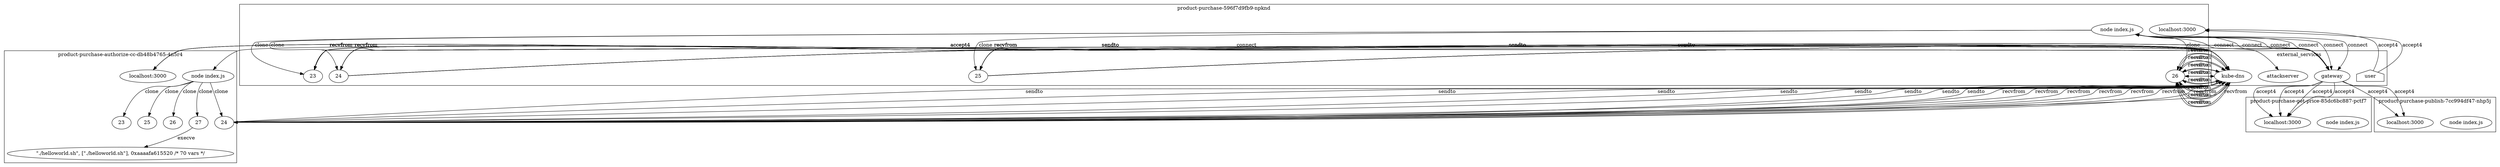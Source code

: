 digraph G {
	subgraph "cluster_ product-purchase-authorize-cc-db48b4765-4n5r4 " {
		label=" product-purchase-authorize-cc-db48b4765-4n5r4 "
		84847 [label="node index.js"]
		"product-purchase-authorize-cc_localhost_3000" [label="localhost:3000"]
		"product-purchase-authorize-cc_localhost_3000" [label="localhost:3000"]
		84847 -> 89735 [label=clone]
		84847 -> 89733 [label=clone]
		84847 -> 89749 [label=clone]
		84847 -> 89743 [label=clone]
		"product-purchase-authorize-cc_localhost_3000" [label="localhost:3000"]
		"product-purchase-authorize-cc_localhost_3000" [label="localhost:3000"]
		84847 -> 90882 [label=clone]
		89735 [label=23]
		89733 [label=24]
		89749 [label=25]
		89743 [label=26]
		90882 [label=27]
		" product-purchase-authorize-cc-db48b4765-4n5r4 _./helloworld.sh" [label="\"./helloworld.sh\", [\"./helloworld.sh\"], 0xaaaafa615520 /* 70 vars */"]
		90882 -> " product-purchase-authorize-cc-db48b4765-4n5r4 _./helloworld.sh" [label=execve]
	}
	subgraph "cluster_ product-purchase-596f7d9fb9-npknd " {
		label=" product-purchase-596f7d9fb9-npknd "
		85793 [label="node index.js"]
		"product-purchase_localhost_3000" [label="localhost:3000"]
		"product-purchase_localhost_3000" [label="localhost:3000"]
		85793 -> 89695 [label=clone]
		85793 -> 89704 [label=clone]
		85793 -> 89698 [label=clone]
		85793 -> 89717 [label=clone]
		89695 [label=23]
		89704 [label=24]
		89698 [label=25]
		89717 [label=26]
	}
	subgraph "cluster_ product-purchase-get-price-85dc6bc887-pctf7 " {
		label=" product-purchase-get-price-85dc6bc887-pctf7 "
		87048 [label="node index.js"]
		"product-purchase-get-price_localhost_3000" [label="localhost:3000"]
		"product-purchase-get-price_localhost_3000" [label="localhost:3000"]
		"product-purchase-get-price_localhost_3000" [label="localhost:3000"]
		"product-purchase-get-price_localhost_3000" [label="localhost:3000"]
	}
	subgraph "cluster_ product-purchase-publish-7cc994df47-nhp5j " {
		label=" product-purchase-publish-7cc994df47-nhp5j "
		88499 [label="node index.js"]
		"product-purchase-publish_localhost_3000" [label="localhost:3000"]
		"product-purchase-publish_localhost_3000" [label="localhost:3000"]
	}
	subgraph cluster_services {
		label=external_services
		user [shape=house]
		"10.107.89.58_8080" -> "product-purchase-authorize-cc_localhost_3000" [label=accept4]
		"10.107.89.58_8080" -> "product-purchase-authorize-cc_localhost_3000" [label=accept4]
		"10.103.175.27_8889" [label=attackserver]
		84847 -> "10.103.175.27_8889" [label=connect dir=both]
		"10.107.89.58_8080" -> "product-purchase-authorize-cc_localhost_3000" [label=accept4]
		"10.107.89.58_8080" -> "product-purchase-authorize-cc_localhost_3000" [label=accept4]
		"10.96.0.10_53" [label="kube-dns"]
		89733 -> "10.96.0.10_53" [label=sendto]
		"10.96.0.10_53" [label="kube-dns"]
		89733 -> "10.96.0.10_53" [label=sendto]
		"10.96.0.10_53" [label="kube-dns"]
		"10.96.0.10_53" -> 89733 [label=recvfrom]
		"10.96.0.10_53" [label="kube-dns"]
		"10.96.0.10_53" -> 89733 [label=recvfrom]
		"10.96.0.10_53" [label="kube-dns"]
		89733 -> "10.96.0.10_53" [label=sendto]
		"10.96.0.10_53" [label="kube-dns"]
		89733 -> "10.96.0.10_53" [label=sendto]
		"10.96.0.10_53" [label="kube-dns"]
		"10.96.0.10_53" -> 89733 [label=recvfrom]
		"10.96.0.10_53" [label="kube-dns"]
		"10.96.0.10_53" -> 89733 [label=recvfrom]
		"10.96.0.10_53" [label="kube-dns"]
		89733 -> "10.96.0.10_53" [label=sendto]
		"10.96.0.10_53" [label="kube-dns"]
		89733 -> "10.96.0.10_53" [label=sendto]
		"10.96.0.10_53" [label="kube-dns"]
		"10.96.0.10_53" -> 89733 [label=recvfrom]
		"10.96.0.10_53" [label="kube-dns"]
		"10.96.0.10_53" -> 89733 [label=recvfrom]
		"10.96.0.10_53" [label="kube-dns"]
		89733 -> "10.96.0.10_53" [label=sendto]
		"10.96.0.10_53" [label="kube-dns"]
		89733 -> "10.96.0.10_53" [label=sendto]
		"10.96.0.10_53" [label="kube-dns"]
		"10.96.0.10_53" -> 89733 [label=recvfrom]
		"10.96.0.10_53" [label="kube-dns"]
		"10.96.0.10_53" -> 89733 [label=recvfrom]
		user -> "product-purchase_localhost_3000" [label=accept4]
		user -> "product-purchase_localhost_3000" [label=accept4]
		"10.107.89.58_8080" [label=gateway]
		85793 -> "10.107.89.58_8080" [label=connect dir=both]
		"10.107.89.58_8080" [label=gateway]
		85793 -> "10.107.89.58_8080" [label=connect dir=both]
		"10.107.89.58_8080" [label=gateway]
		85793 -> "10.107.89.58_8080" [label=connect dir=both]
		"10.107.89.58_8080" [label=gateway]
		85793 -> "10.107.89.58_8080" [label=connect dir=both]
		"10.107.89.58_8080" [label=gateway]
		85793 -> "10.107.89.58_8080" [label=connect dir=both]
		"10.107.89.58_8080" [label=gateway]
		85793 -> "10.107.89.58_8080" [label=connect dir=both]
		"10.96.0.10_53" [label="kube-dns"]
		89695 -> "10.96.0.10_53" [label=sendto]
		"10.96.0.10_53" [label="kube-dns"]
		89695 -> "10.96.0.10_53" [label=sendto]
		"10.96.0.10_53" [label="kube-dns"]
		"10.96.0.10_53" -> 89695 [label=recvfrom]
		"10.96.0.10_53" [label="kube-dns"]
		"10.96.0.10_53" -> 89695 [label=recvfrom]
		"10.96.0.10_53" [label="kube-dns"]
		89695 -> "10.96.0.10_53" [label=sendto]
		"10.96.0.10_53" [label="kube-dns"]
		89695 -> "10.96.0.10_53" [label=sendto]
		"10.96.0.10_53" [label="kube-dns"]
		"10.96.0.10_53" -> 89695 [label=recvfrom]
		"10.96.0.10_53" [label="kube-dns"]
		"10.96.0.10_53" -> 89695 [label=recvfrom]
		"10.96.0.10_53" [label="kube-dns"]
		89695 -> "10.96.0.10_53" [label=sendto]
		"10.96.0.10_53" [label="kube-dns"]
		89695 -> "10.96.0.10_53" [label=sendto]
		"10.96.0.10_53" [label="kube-dns"]
		"10.96.0.10_53" -> 89695 [label=recvfrom]
		"10.96.0.10_53" [label="kube-dns"]
		"10.96.0.10_53" -> 89695 [label=recvfrom]
		"10.96.0.10_53" [label="kube-dns"]
		89695 -> "10.96.0.10_53" [label=sendto]
		"10.96.0.10_53" [label="kube-dns"]
		89695 -> "10.96.0.10_53" [label=sendto]
		"10.96.0.10_53" [label="kube-dns"]
		"10.96.0.10_53" -> 89695 [label=recvfrom]
		"10.96.0.10_53" [label="kube-dns"]
		"10.96.0.10_53" -> 89695 [label=recvfrom]
		"10.96.0.10_53" [label="kube-dns"]
		89695 -> "10.96.0.10_53" [label=sendto]
		"10.96.0.10_53" [label="kube-dns"]
		89695 -> "10.96.0.10_53" [label=sendto]
		"10.96.0.10_53" [label="kube-dns"]
		"10.96.0.10_53" -> 89695 [label=recvfrom]
		"10.96.0.10_53" [label="kube-dns"]
		"10.96.0.10_53" -> 89695 [label=recvfrom]
		"10.96.0.10_53" [label="kube-dns"]
		89695 -> "10.96.0.10_53" [label=sendto]
		"10.96.0.10_53" [label="kube-dns"]
		89695 -> "10.96.0.10_53" [label=sendto]
		"10.96.0.10_53" [label="kube-dns"]
		"10.96.0.10_53" -> 89695 [label=recvfrom]
		"10.96.0.10_53" [label="kube-dns"]
		"10.96.0.10_53" -> 89695 [label=recvfrom]
		"10.96.0.10_53" [label="kube-dns"]
		89695 -> "10.96.0.10_53" [label=sendto]
		"10.96.0.10_53" [label="kube-dns"]
		89695 -> "10.96.0.10_53" [label=sendto]
		"10.96.0.10_53" [label="kube-dns"]
		"10.96.0.10_53" -> 89695 [label=recvfrom]
		"10.96.0.10_53" [label="kube-dns"]
		"10.96.0.10_53" -> 89695 [label=recvfrom]
		"10.96.0.10_53" [label="kube-dns"]
		89695 -> "10.96.0.10_53" [label=sendto]
		"10.96.0.10_53" [label="kube-dns"]
		89695 -> "10.96.0.10_53" [label=sendto]
		"10.96.0.10_53" [label="kube-dns"]
		"10.96.0.10_53" -> 89695 [label=recvfrom]
		"10.96.0.10_53" [label="kube-dns"]
		"10.96.0.10_53" -> 89695 [label=recvfrom]
		"10.96.0.10_53" [label="kube-dns"]
		89704 -> "10.96.0.10_53" [label=sendto]
		"10.96.0.10_53" [label="kube-dns"]
		89704 -> "10.96.0.10_53" [label=sendto]
		"10.96.0.10_53" [label="kube-dns"]
		"10.96.0.10_53" -> 89704 [label=recvfrom]
		"10.96.0.10_53" [label="kube-dns"]
		"10.96.0.10_53" -> 89704 [label=recvfrom]
		"10.96.0.10_53" [label="kube-dns"]
		89704 -> "10.96.0.10_53" [label=sendto]
		"10.96.0.10_53" [label="kube-dns"]
		89704 -> "10.96.0.10_53" [label=sendto]
		"10.96.0.10_53" [label="kube-dns"]
		"10.96.0.10_53" -> 89704 [label=recvfrom]
		"10.96.0.10_53" [label="kube-dns"]
		"10.96.0.10_53" -> 89704 [label=recvfrom]
		"10.96.0.10_53" [label="kube-dns"]
		89704 -> "10.96.0.10_53" [label=sendto]
		"10.96.0.10_53" [label="kube-dns"]
		89704 -> "10.96.0.10_53" [label=sendto]
		"10.96.0.10_53" [label="kube-dns"]
		"10.96.0.10_53" -> 89704 [label=recvfrom]
		"10.96.0.10_53" [label="kube-dns"]
		"10.96.0.10_53" -> 89704 [label=recvfrom]
		"10.96.0.10_53" [label="kube-dns"]
		89704 -> "10.96.0.10_53" [label=sendto]
		"10.96.0.10_53" [label="kube-dns"]
		89704 -> "10.96.0.10_53" [label=sendto]
		"10.96.0.10_53" [label="kube-dns"]
		"10.96.0.10_53" -> 89704 [label=recvfrom]
		"10.96.0.10_53" [label="kube-dns"]
		"10.96.0.10_53" -> 89704 [label=recvfrom]
		"10.96.0.10_53" [label="kube-dns"]
		89698 -> "10.96.0.10_53" [label=sendto]
		"10.96.0.10_53" [label="kube-dns"]
		89698 -> "10.96.0.10_53" [label=sendto]
		"10.96.0.10_53" [label="kube-dns"]
		"10.96.0.10_53" -> 89698 [label=recvfrom]
		"10.96.0.10_53" [label="kube-dns"]
		"10.96.0.10_53" -> 89698 [label=recvfrom]
		"10.96.0.10_53" [label="kube-dns"]
		89698 -> "10.96.0.10_53" [label=sendto]
		"10.96.0.10_53" [label="kube-dns"]
		89698 -> "10.96.0.10_53" [label=sendto]
		"10.96.0.10_53" [label="kube-dns"]
		"10.96.0.10_53" -> 89698 [label=recvfrom]
		"10.96.0.10_53" [label="kube-dns"]
		"10.96.0.10_53" -> 89698 [label=recvfrom]
		"10.96.0.10_53" [label="kube-dns"]
		89698 -> "10.96.0.10_53" [label=sendto]
		"10.96.0.10_53" [label="kube-dns"]
		89698 -> "10.96.0.10_53" [label=sendto]
		"10.96.0.10_53" [label="kube-dns"]
		"10.96.0.10_53" -> 89698 [label=recvfrom]
		"10.96.0.10_53" [label="kube-dns"]
		"10.96.0.10_53" -> 89698 [label=recvfrom]
		"10.96.0.10_53" [label="kube-dns"]
		89698 -> "10.96.0.10_53" [label=sendto]
		"10.96.0.10_53" [label="kube-dns"]
		89698 -> "10.96.0.10_53" [label=sendto]
		"10.96.0.10_53" [label="kube-dns"]
		"10.96.0.10_53" -> 89698 [label=recvfrom]
		"10.96.0.10_53" [label="kube-dns"]
		"10.96.0.10_53" -> 89698 [label=recvfrom]
		"10.96.0.10_53" [label="kube-dns"]
		89698 -> "10.96.0.10_53" [label=sendto]
		"10.96.0.10_53" [label="kube-dns"]
		89698 -> "10.96.0.10_53" [label=sendto]
		"10.96.0.10_53" [label="kube-dns"]
		"10.96.0.10_53" -> 89698 [label=recvfrom]
		"10.96.0.10_53" [label="kube-dns"]
		"10.96.0.10_53" -> 89698 [label=recvfrom]
		"10.96.0.10_53" [label="kube-dns"]
		89698 -> "10.96.0.10_53" [label=sendto]
		"10.96.0.10_53" [label="kube-dns"]
		89698 -> "10.96.0.10_53" [label=sendto]
		"10.96.0.10_53" [label="kube-dns"]
		"10.96.0.10_53" -> 89698 [label=recvfrom]
		"10.96.0.10_53" [label="kube-dns"]
		"10.96.0.10_53" -> 89698 [label=recvfrom]
		"10.96.0.10_53" [label="kube-dns"]
		89698 -> "10.96.0.10_53" [label=sendto]
		"10.96.0.10_53" [label="kube-dns"]
		89698 -> "10.96.0.10_53" [label=sendto]
		"10.96.0.10_53" [label="kube-dns"]
		"10.96.0.10_53" -> 89698 [label=recvfrom]
		"10.96.0.10_53" [label="kube-dns"]
		"10.96.0.10_53" -> 89698 [label=recvfrom]
		"10.96.0.10_53" [label="kube-dns"]
		89698 -> "10.96.0.10_53" [label=sendto]
		"10.96.0.10_53" [label="kube-dns"]
		89698 -> "10.96.0.10_53" [label=sendto]
		"10.96.0.10_53" [label="kube-dns"]
		"10.96.0.10_53" -> 89698 [label=recvfrom]
		"10.96.0.10_53" [label="kube-dns"]
		"10.96.0.10_53" -> 89698 [label=recvfrom]
		"10.96.0.10_53" [label="kube-dns"]
		89717 -> "10.96.0.10_53" [label=sendto]
		"10.96.0.10_53" [label="kube-dns"]
		89717 -> "10.96.0.10_53" [label=sendto]
		"10.96.0.10_53" [label="kube-dns"]
		"10.96.0.10_53" -> 89717 [label=recvfrom]
		"10.96.0.10_53" [label="kube-dns"]
		"10.96.0.10_53" -> 89717 [label=recvfrom]
		"10.96.0.10_53" [label="kube-dns"]
		89717 -> "10.96.0.10_53" [label=sendto]
		"10.96.0.10_53" [label="kube-dns"]
		89717 -> "10.96.0.10_53" [label=sendto]
		"10.96.0.10_53" [label="kube-dns"]
		"10.96.0.10_53" -> 89717 [label=recvfrom]
		"10.96.0.10_53" [label="kube-dns"]
		"10.96.0.10_53" -> 89717 [label=recvfrom]
		"10.96.0.10_53" [label="kube-dns"]
		89717 -> "10.96.0.10_53" [label=sendto]
		"10.96.0.10_53" [label="kube-dns"]
		89717 -> "10.96.0.10_53" [label=sendto]
		"10.96.0.10_53" [label="kube-dns"]
		"10.96.0.10_53" -> 89717 [label=recvfrom]
		"10.96.0.10_53" [label="kube-dns"]
		"10.96.0.10_53" -> 89717 [label=recvfrom]
		"10.96.0.10_53" [label="kube-dns"]
		89717 -> "10.96.0.10_53" [label=sendto]
		"10.96.0.10_53" [label="kube-dns"]
		89717 -> "10.96.0.10_53" [label=sendto]
		"10.96.0.10_53" [label="kube-dns"]
		"10.96.0.10_53" -> 89717 [label=recvfrom]
		"10.96.0.10_53" [label="kube-dns"]
		"10.96.0.10_53" -> 89717 [label=recvfrom]
		"10.107.89.58_8080" -> "product-purchase-get-price_localhost_3000" [label=accept4]
		"10.107.89.58_8080" -> "product-purchase-get-price_localhost_3000" [label=accept4]
		"10.107.89.58_8080" -> "product-purchase-get-price_localhost_3000" [label=accept4]
		"10.107.89.58_8080" -> "product-purchase-get-price_localhost_3000" [label=accept4]
		"10.107.89.58_8080" -> "product-purchase-publish_localhost_3000" [label=accept4]
		"10.107.89.58_8080" -> "product-purchase-publish_localhost_3000" [label=accept4]
	}
}
